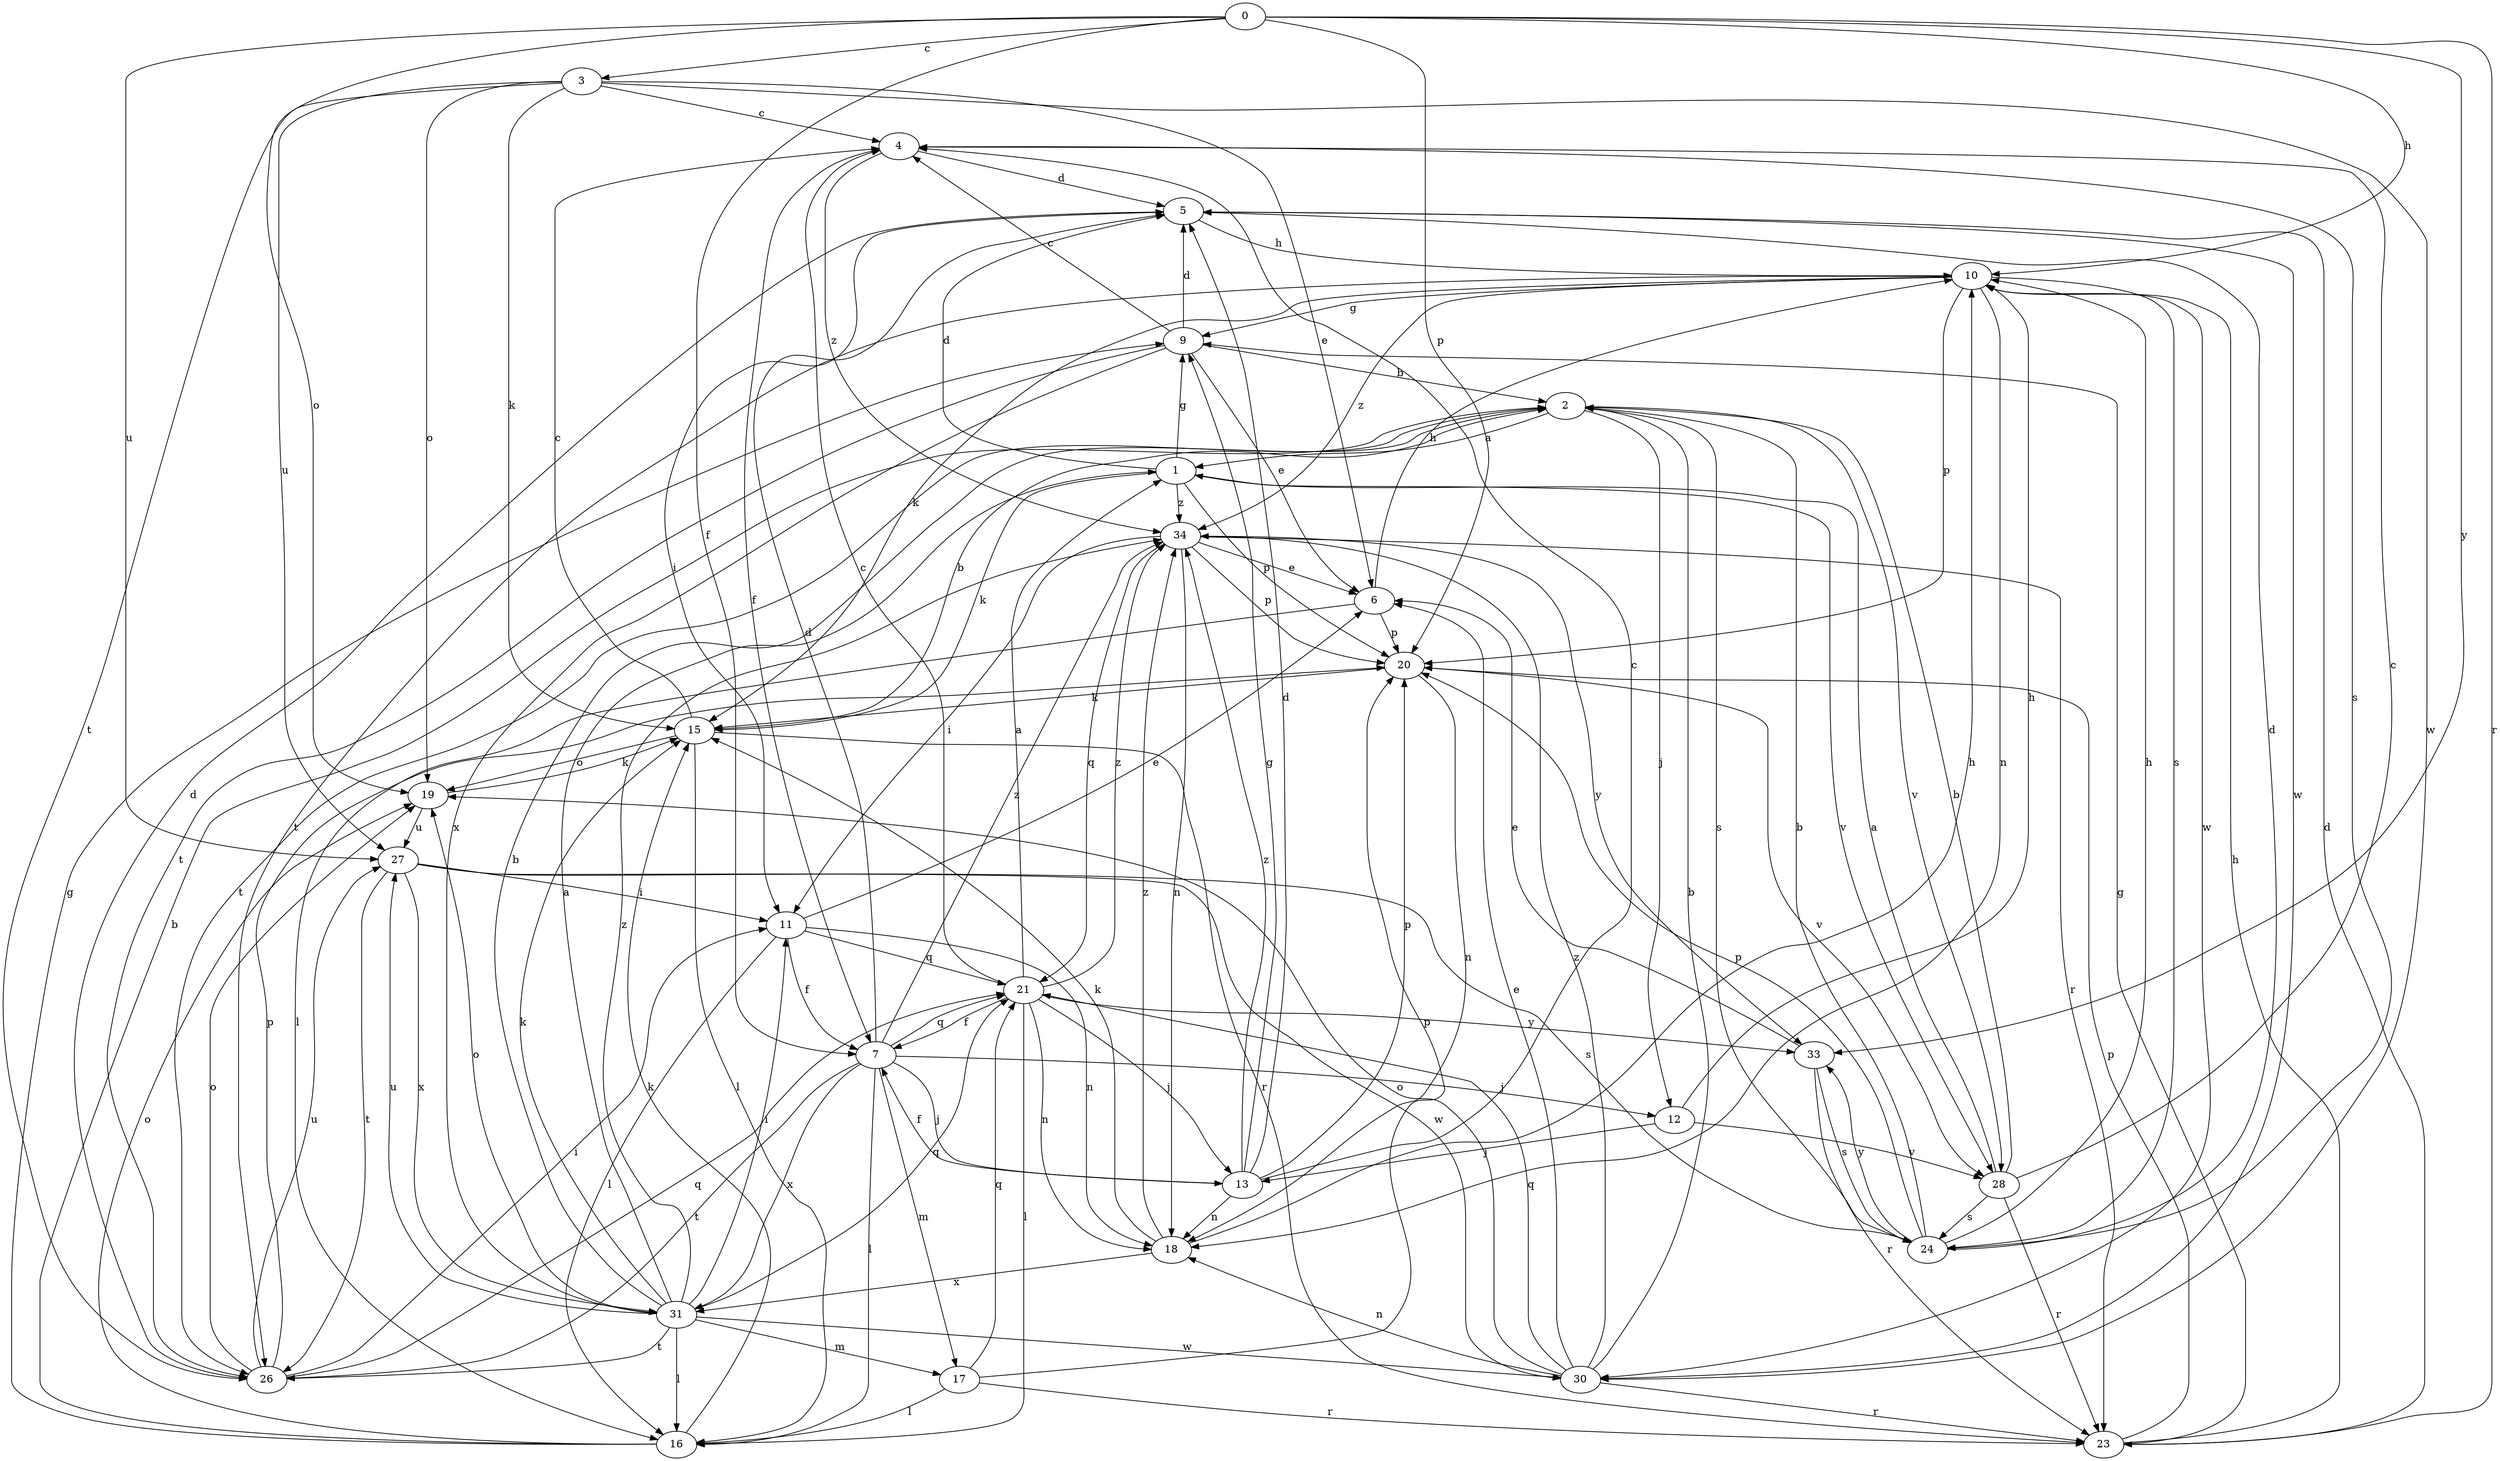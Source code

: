 strict digraph  {
0;
1;
2;
3;
4;
5;
6;
7;
9;
10;
11;
12;
13;
15;
16;
17;
18;
19;
20;
21;
23;
24;
26;
27;
28;
30;
31;
33;
34;
0 -> 3  [label=c];
0 -> 7  [label=f];
0 -> 10  [label=h];
0 -> 19  [label=o];
0 -> 20  [label=p];
0 -> 23  [label=r];
0 -> 27  [label=u];
0 -> 33  [label=y];
1 -> 5  [label=d];
1 -> 9  [label=g];
1 -> 15  [label=k];
1 -> 20  [label=p];
1 -> 28  [label=v];
1 -> 34  [label=z];
2 -> 1  [label=a];
2 -> 12  [label=j];
2 -> 24  [label=s];
2 -> 26  [label=t];
2 -> 28  [label=v];
3 -> 4  [label=c];
3 -> 6  [label=e];
3 -> 15  [label=k];
3 -> 19  [label=o];
3 -> 26  [label=t];
3 -> 27  [label=u];
3 -> 30  [label=w];
4 -> 5  [label=d];
4 -> 7  [label=f];
4 -> 24  [label=s];
4 -> 34  [label=z];
5 -> 10  [label=h];
5 -> 11  [label=i];
5 -> 30  [label=w];
6 -> 10  [label=h];
6 -> 16  [label=l];
6 -> 20  [label=p];
7 -> 5  [label=d];
7 -> 12  [label=j];
7 -> 13  [label=j];
7 -> 16  [label=l];
7 -> 17  [label=m];
7 -> 21  [label=q];
7 -> 26  [label=t];
7 -> 31  [label=x];
7 -> 34  [label=z];
9 -> 2  [label=b];
9 -> 4  [label=c];
9 -> 5  [label=d];
9 -> 6  [label=e];
9 -> 26  [label=t];
9 -> 31  [label=x];
10 -> 9  [label=g];
10 -> 15  [label=k];
10 -> 18  [label=n];
10 -> 20  [label=p];
10 -> 24  [label=s];
10 -> 26  [label=t];
10 -> 30  [label=w];
10 -> 34  [label=z];
11 -> 6  [label=e];
11 -> 7  [label=f];
11 -> 16  [label=l];
11 -> 18  [label=n];
11 -> 21  [label=q];
12 -> 10  [label=h];
12 -> 13  [label=j];
12 -> 28  [label=v];
13 -> 4  [label=c];
13 -> 5  [label=d];
13 -> 7  [label=f];
13 -> 9  [label=g];
13 -> 18  [label=n];
13 -> 20  [label=p];
13 -> 34  [label=z];
15 -> 2  [label=b];
15 -> 4  [label=c];
15 -> 16  [label=l];
15 -> 19  [label=o];
15 -> 23  [label=r];
16 -> 2  [label=b];
16 -> 9  [label=g];
16 -> 15  [label=k];
16 -> 19  [label=o];
17 -> 16  [label=l];
17 -> 20  [label=p];
17 -> 21  [label=q];
17 -> 23  [label=r];
18 -> 10  [label=h];
18 -> 15  [label=k];
18 -> 31  [label=x];
18 -> 34  [label=z];
19 -> 15  [label=k];
19 -> 27  [label=u];
20 -> 15  [label=k];
20 -> 18  [label=n];
20 -> 28  [label=v];
21 -> 1  [label=a];
21 -> 4  [label=c];
21 -> 7  [label=f];
21 -> 13  [label=j];
21 -> 16  [label=l];
21 -> 18  [label=n];
21 -> 33  [label=y];
21 -> 34  [label=z];
23 -> 5  [label=d];
23 -> 9  [label=g];
23 -> 10  [label=h];
23 -> 20  [label=p];
24 -> 2  [label=b];
24 -> 5  [label=d];
24 -> 10  [label=h];
24 -> 20  [label=p];
24 -> 33  [label=y];
26 -> 5  [label=d];
26 -> 11  [label=i];
26 -> 19  [label=o];
26 -> 20  [label=p];
26 -> 21  [label=q];
26 -> 27  [label=u];
27 -> 11  [label=i];
27 -> 24  [label=s];
27 -> 26  [label=t];
27 -> 30  [label=w];
27 -> 31  [label=x];
28 -> 1  [label=a];
28 -> 2  [label=b];
28 -> 4  [label=c];
28 -> 23  [label=r];
28 -> 24  [label=s];
30 -> 2  [label=b];
30 -> 6  [label=e];
30 -> 18  [label=n];
30 -> 19  [label=o];
30 -> 21  [label=q];
30 -> 23  [label=r];
30 -> 34  [label=z];
31 -> 1  [label=a];
31 -> 2  [label=b];
31 -> 11  [label=i];
31 -> 15  [label=k];
31 -> 16  [label=l];
31 -> 17  [label=m];
31 -> 19  [label=o];
31 -> 21  [label=q];
31 -> 26  [label=t];
31 -> 27  [label=u];
31 -> 30  [label=w];
31 -> 34  [label=z];
33 -> 6  [label=e];
33 -> 23  [label=r];
33 -> 24  [label=s];
34 -> 6  [label=e];
34 -> 11  [label=i];
34 -> 18  [label=n];
34 -> 20  [label=p];
34 -> 21  [label=q];
34 -> 23  [label=r];
34 -> 33  [label=y];
}
